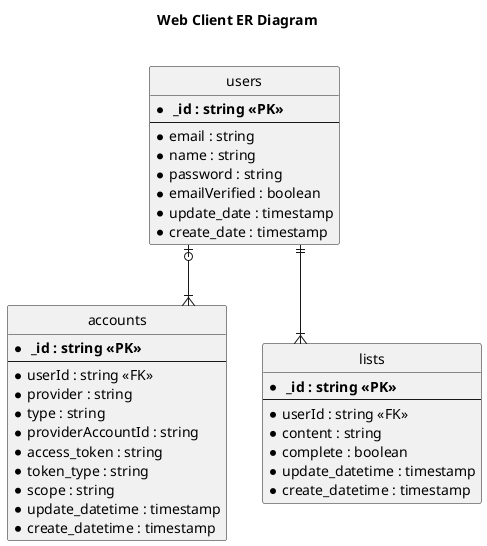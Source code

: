 @startuml Web Client ER Diagram
title **Web Client** ER Diagram\n
' hide the spot
hide circle

' avoid problems with angled crows feet
skinparam linetype ortho

entity "users" {
    * ** _id : string <<PK>> **
    --
    *email : string
    *name : string
    *password : string
    *emailVerified : boolean
    *update_date : timestamp
    *create_date : timestamp
} 

entity "accounts" {
    * ** _id : string <<PK>> **
    --
    *userId : string <<FK>>
    *provider : string
    *type : string
    *providerAccountId : string
    *access_token : string
    *token_type : string
    *scope : string
    *update_datetime : timestamp
    *create_datetime : timestamp
}

entity "lists" {
    * ** _id : string <<PK>> **
    --
    *userId : string <<FK>>
    *content : string
    *complete : boolean
    *update_datetime : timestamp
    *create_datetime : timestamp
}

"users" |o--|{ "accounts"
"users" ||--|{ "lists"


@enduml
